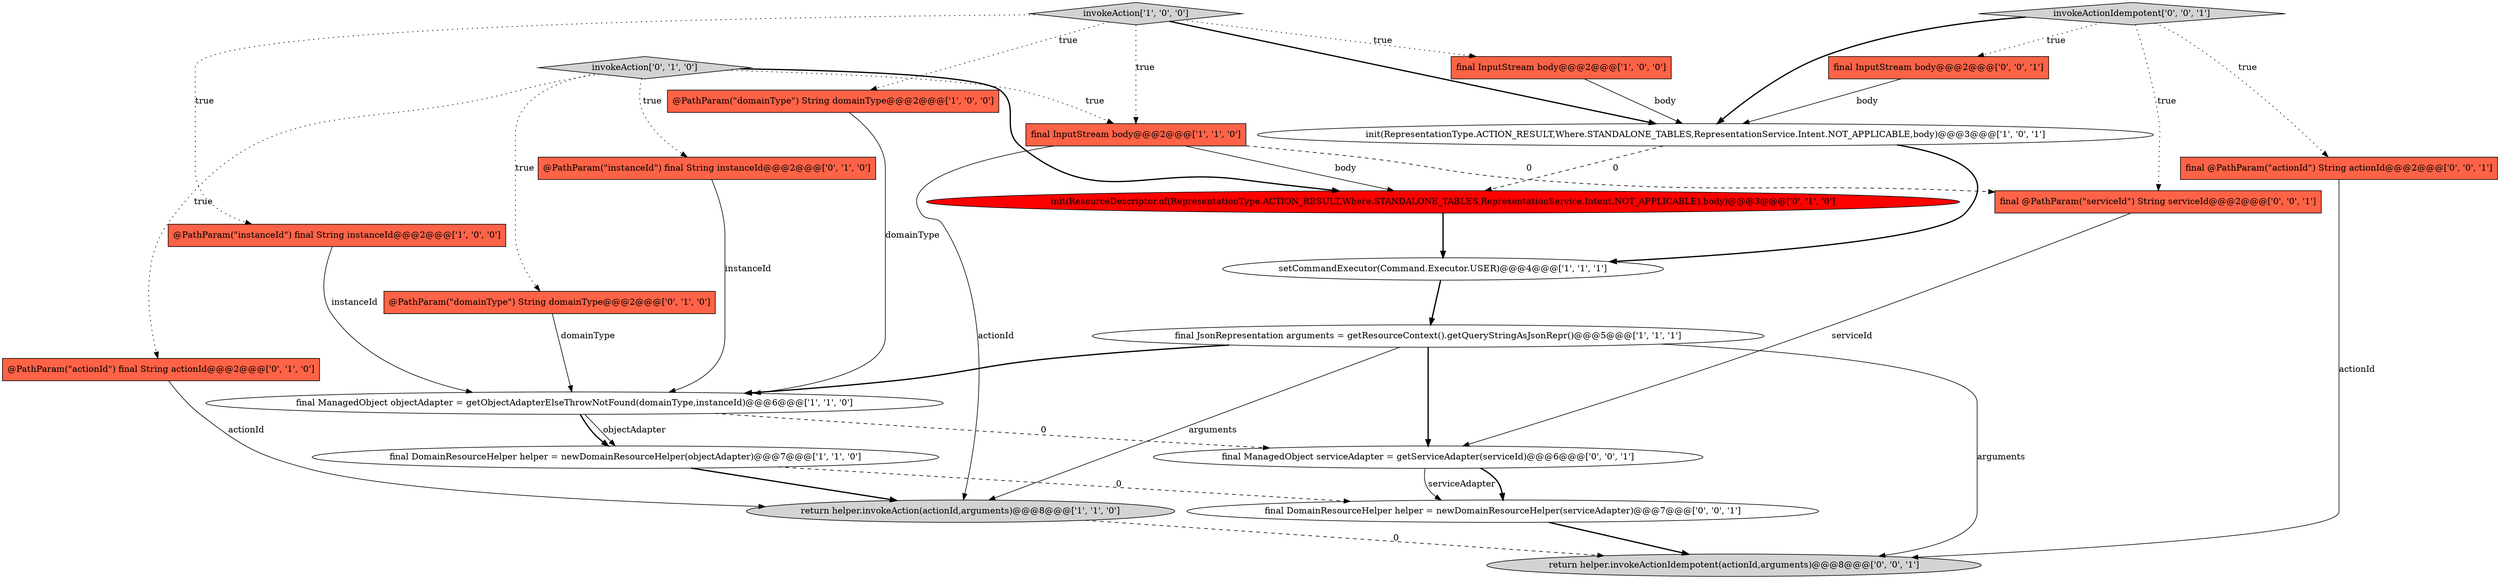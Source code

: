 digraph {
1 [style = filled, label = "@PathParam(\"domainType\") String domainType@@@2@@@['1', '0', '0']", fillcolor = tomato, shape = box image = "AAA0AAABBB1BBB"];
3 [style = filled, label = "init(RepresentationType.ACTION_RESULT,Where.STANDALONE_TABLES,RepresentationService.Intent.NOT_APPLICABLE,body)@@@3@@@['1', '0', '1']", fillcolor = white, shape = ellipse image = "AAA0AAABBB1BBB"];
11 [style = filled, label = "@PathParam(\"domainType\") String domainType@@@2@@@['0', '1', '0']", fillcolor = tomato, shape = box image = "AAA0AAABBB2BBB"];
21 [style = filled, label = "return helper.invokeActionIdempotent(actionId,arguments)@@@8@@@['0', '0', '1']", fillcolor = lightgray, shape = ellipse image = "AAA0AAABBB3BBB"];
18 [style = filled, label = "final DomainResourceHelper helper = newDomainResourceHelper(serviceAdapter)@@@7@@@['0', '0', '1']", fillcolor = white, shape = ellipse image = "AAA0AAABBB3BBB"];
7 [style = filled, label = "final InputStream body@@@2@@@['1', '0', '0']", fillcolor = tomato, shape = box image = "AAA0AAABBB1BBB"];
8 [style = filled, label = "setCommandExecutor(Command.Executor.USER)@@@4@@@['1', '1', '1']", fillcolor = white, shape = ellipse image = "AAA0AAABBB1BBB"];
13 [style = filled, label = "invokeAction['0', '1', '0']", fillcolor = lightgray, shape = diamond image = "AAA0AAABBB2BBB"];
20 [style = filled, label = "final @PathParam(\"serviceId\") String serviceId@@@2@@@['0', '0', '1']", fillcolor = tomato, shape = box image = "AAA0AAABBB3BBB"];
17 [style = filled, label = "final @PathParam(\"actionId\") String actionId@@@2@@@['0', '0', '1']", fillcolor = tomato, shape = box image = "AAA0AAABBB3BBB"];
12 [style = filled, label = "@PathParam(\"instanceId\") final String instanceId@@@2@@@['0', '1', '0']", fillcolor = tomato, shape = box image = "AAA0AAABBB2BBB"];
19 [style = filled, label = "invokeActionIdempotent['0', '0', '1']", fillcolor = lightgray, shape = diamond image = "AAA0AAABBB3BBB"];
10 [style = filled, label = "final JsonRepresentation arguments = getResourceContext().getQueryStringAsJsonRepr()@@@5@@@['1', '1', '1']", fillcolor = white, shape = ellipse image = "AAA0AAABBB1BBB"];
5 [style = filled, label = "return helper.invokeAction(actionId,arguments)@@@8@@@['1', '1', '0']", fillcolor = lightgray, shape = ellipse image = "AAA0AAABBB1BBB"];
15 [style = filled, label = "init(ResourceDescriptor.of(RepresentationType.ACTION_RESULT,Where.STANDALONE_TABLES,RepresentationService.Intent.NOT_APPLICABLE),body)@@@3@@@['0', '1', '0']", fillcolor = red, shape = ellipse image = "AAA1AAABBB2BBB"];
16 [style = filled, label = "final InputStream body@@@2@@@['0', '0', '1']", fillcolor = tomato, shape = box image = "AAA0AAABBB3BBB"];
4 [style = filled, label = "final ManagedObject objectAdapter = getObjectAdapterElseThrowNotFound(domainType,instanceId)@@@6@@@['1', '1', '0']", fillcolor = white, shape = ellipse image = "AAA0AAABBB1BBB"];
9 [style = filled, label = "final InputStream body@@@2@@@['1', '1', '0']", fillcolor = tomato, shape = box image = "AAA0AAABBB1BBB"];
2 [style = filled, label = "invokeAction['1', '0', '0']", fillcolor = lightgray, shape = diamond image = "AAA0AAABBB1BBB"];
0 [style = filled, label = "final DomainResourceHelper helper = newDomainResourceHelper(objectAdapter)@@@7@@@['1', '1', '0']", fillcolor = white, shape = ellipse image = "AAA0AAABBB1BBB"];
6 [style = filled, label = "@PathParam(\"instanceId\") final String instanceId@@@2@@@['1', '0', '0']", fillcolor = tomato, shape = box image = "AAA0AAABBB1BBB"];
14 [style = filled, label = "@PathParam(\"actionId\") final String actionId@@@2@@@['0', '1', '0']", fillcolor = tomato, shape = box image = "AAA0AAABBB2BBB"];
22 [style = filled, label = "final ManagedObject serviceAdapter = getServiceAdapter(serviceId)@@@6@@@['0', '0', '1']", fillcolor = white, shape = ellipse image = "AAA0AAABBB3BBB"];
10->22 [style = bold, label=""];
9->20 [style = dashed, label="0"];
8->10 [style = bold, label=""];
6->4 [style = solid, label="instanceId"];
4->0 [style = solid, label="objectAdapter"];
13->12 [style = dotted, label="true"];
20->22 [style = solid, label="serviceId"];
19->17 [style = dotted, label="true"];
19->20 [style = dotted, label="true"];
2->3 [style = bold, label=""];
7->3 [style = solid, label="body"];
12->4 [style = solid, label="instanceId"];
4->22 [style = dashed, label="0"];
11->4 [style = solid, label="domainType"];
10->21 [style = solid, label="arguments"];
4->0 [style = bold, label=""];
22->18 [style = solid, label="serviceAdapter"];
22->18 [style = bold, label=""];
10->5 [style = solid, label="arguments"];
2->9 [style = dotted, label="true"];
2->6 [style = dotted, label="true"];
2->1 [style = dotted, label="true"];
3->8 [style = bold, label=""];
14->5 [style = solid, label="actionId"];
2->7 [style = dotted, label="true"];
1->4 [style = solid, label="domainType"];
9->15 [style = solid, label="body"];
19->16 [style = dotted, label="true"];
10->4 [style = bold, label=""];
5->21 [style = dashed, label="0"];
3->15 [style = dashed, label="0"];
0->18 [style = dashed, label="0"];
13->11 [style = dotted, label="true"];
13->15 [style = bold, label=""];
9->5 [style = solid, label="actionId"];
17->21 [style = solid, label="actionId"];
18->21 [style = bold, label=""];
13->14 [style = dotted, label="true"];
16->3 [style = solid, label="body"];
19->3 [style = bold, label=""];
15->8 [style = bold, label=""];
0->5 [style = bold, label=""];
13->9 [style = dotted, label="true"];
}
